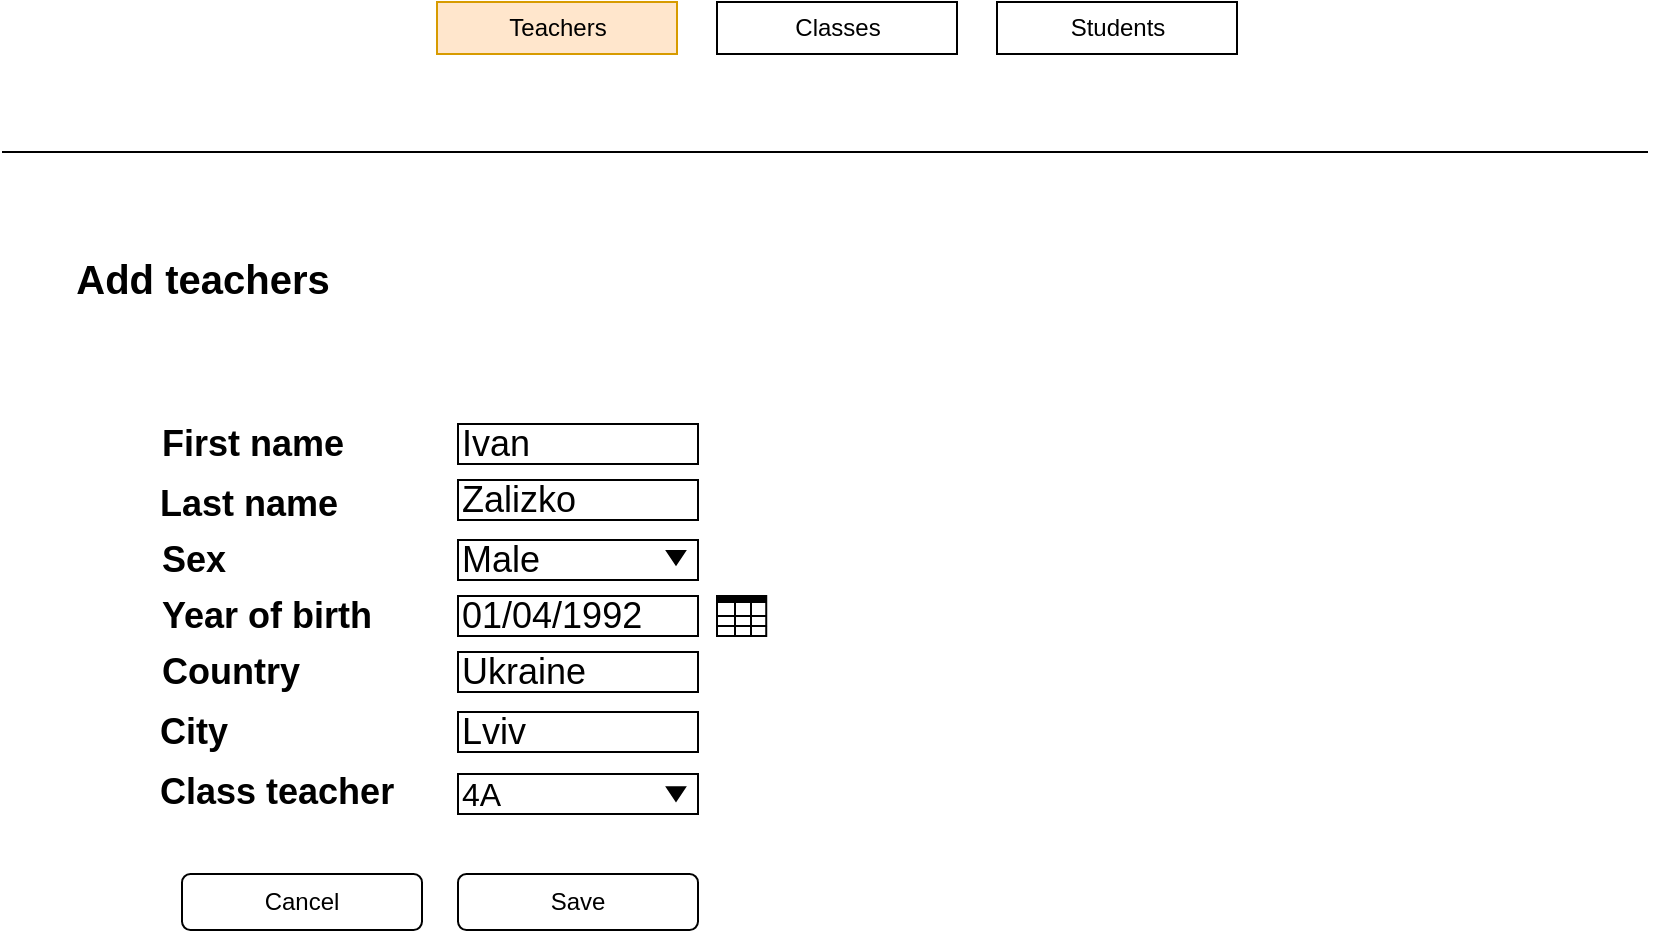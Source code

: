 <mxfile version="20.7.4" type="device"><diagram id="3LChTGKVO6b02X6GS6yE" name="Страница 1"><mxGraphModel dx="1434" dy="699" grid="0" gridSize="10" guides="1" tooltips="1" connect="1" arrows="1" fold="1" page="1" pageScale="1" pageWidth="827" pageHeight="1169" math="0" shadow="0"><root><mxCell id="0"/><mxCell id="1" parent="0"/><mxCell id="Y_Von7Sj_55JAsBja-sT-1" value="" style="endArrow=none;html=1;rounded=0;cloneable=0;" edge="1" parent="1"><mxGeometry width="50" height="50" relative="1" as="geometry"><mxPoint y="114" as="sourcePoint"/><mxPoint x="823" y="114" as="targetPoint"/></mxGeometry></mxCell><mxCell id="Y_Von7Sj_55JAsBja-sT-2" value="Teachers" style="rounded=0;whiteSpace=wrap;html=1;fillColor=#ffe6cc;strokeColor=#d79b00;" vertex="1" parent="1"><mxGeometry x="217.5" y="39" width="120" height="26" as="geometry"/></mxCell><mxCell id="Y_Von7Sj_55JAsBja-sT-3" value="Classes" style="rounded=0;whiteSpace=wrap;html=1;" vertex="1" parent="1"><mxGeometry x="357.5" y="39" width="120" height="26" as="geometry"/></mxCell><mxCell id="Y_Von7Sj_55JAsBja-sT-4" value="Students" style="rounded=0;whiteSpace=wrap;html=1;" vertex="1" parent="1"><mxGeometry x="497.5" y="39" width="120" height="26" as="geometry"/></mxCell><mxCell id="Y_Von7Sj_55JAsBja-sT-5" value="&lt;font style=&quot;font-size: 20px;&quot;&gt;Add teachers&lt;/font&gt;" style="text;strokeColor=none;fillColor=none;html=1;fontSize=24;fontStyle=1;verticalAlign=middle;align=center;" vertex="1" parent="1"><mxGeometry x="50" y="157" width="100" height="40" as="geometry"/></mxCell><mxCell id="Y_Von7Sj_55JAsBja-sT-6" value="&lt;font style=&quot;font-size: 18px;&quot;&gt;First name&lt;/font&gt;" style="text;strokeColor=none;fillColor=none;html=1;fontSize=24;fontStyle=1;verticalAlign=middle;align=left;" vertex="1" parent="1"><mxGeometry x="78" y="238" width="100" height="40" as="geometry"/></mxCell><mxCell id="Y_Von7Sj_55JAsBja-sT-7" value="&lt;font style=&quot;font-size: 18px;&quot;&gt;Last name&lt;/font&gt;" style="text;strokeColor=none;fillColor=none;html=1;fontSize=24;fontStyle=1;verticalAlign=middle;align=left;" vertex="1" parent="1"><mxGeometry x="77" y="268" width="100" height="40" as="geometry"/></mxCell><mxCell id="Y_Von7Sj_55JAsBja-sT-8" value="&lt;font style=&quot;font-size: 18px;&quot;&gt;Sex&lt;/font&gt;" style="text;strokeColor=none;fillColor=none;html=1;fontSize=24;fontStyle=1;verticalAlign=middle;align=left;" vertex="1" parent="1"><mxGeometry x="78" y="296" width="100" height="40" as="geometry"/></mxCell><mxCell id="Y_Von7Sj_55JAsBja-sT-9" value="&lt;font style=&quot;font-size: 18px;&quot;&gt;Year of birth&lt;/font&gt;" style="text;strokeColor=none;fillColor=none;html=1;fontSize=24;fontStyle=1;verticalAlign=middle;align=left;" vertex="1" parent="1"><mxGeometry x="78" y="324" width="100" height="40" as="geometry"/></mxCell><mxCell id="Y_Von7Sj_55JAsBja-sT-10" value="&lt;font style=&quot;font-size: 18px;&quot;&gt;Country&lt;/font&gt;" style="text;strokeColor=none;fillColor=none;html=1;fontSize=24;fontStyle=1;verticalAlign=middle;align=left;" vertex="1" parent="1"><mxGeometry x="78" y="352" width="100" height="40" as="geometry"/></mxCell><mxCell id="Y_Von7Sj_55JAsBja-sT-11" value="&lt;font style=&quot;font-size: 18px;&quot;&gt;City&lt;/font&gt;" style="text;strokeColor=none;fillColor=none;html=1;fontSize=24;fontStyle=1;verticalAlign=middle;align=left;" vertex="1" parent="1"><mxGeometry x="77" y="382" width="100" height="40" as="geometry"/></mxCell><mxCell id="Y_Von7Sj_55JAsBja-sT-13" value="&lt;font style=&quot;font-size: 18px;&quot;&gt;Class teacher&lt;/font&gt;" style="text;strokeColor=none;fillColor=none;html=1;fontSize=24;fontStyle=1;verticalAlign=middle;align=left;" vertex="1" parent="1"><mxGeometry x="77" y="412" width="100" height="40" as="geometry"/></mxCell><mxCell id="Y_Von7Sj_55JAsBja-sT-14" value="&lt;font style=&quot;font-size: 18px;&quot;&gt;Ivan&lt;/font&gt;" style="rounded=0;whiteSpace=wrap;html=1;fontSize=18;align=left;" vertex="1" parent="1"><mxGeometry x="228" y="250" width="120" height="20" as="geometry"/></mxCell><mxCell id="Y_Von7Sj_55JAsBja-sT-15" value="Zalizko" style="rounded=0;whiteSpace=wrap;html=1;fontSize=18;align=left;" vertex="1" parent="1"><mxGeometry x="228" y="278" width="120" height="20" as="geometry"/></mxCell><mxCell id="Y_Von7Sj_55JAsBja-sT-16" value="Male" style="rounded=0;whiteSpace=wrap;html=1;fontSize=18;align=left;" vertex="1" parent="1"><mxGeometry x="228" y="308" width="120" height="20" as="geometry"/></mxCell><mxCell id="Y_Von7Sj_55JAsBja-sT-17" value="" style="triangle;whiteSpace=wrap;html=1;fontSize=18;rotation=90;labelBackgroundColor=#000000;fillColor=#000000;" vertex="1" parent="1"><mxGeometry x="333.63" y="312.37" width="6.75" height="9" as="geometry"/></mxCell><mxCell id="Y_Von7Sj_55JAsBja-sT-18" value="01/04/1992" style="rounded=0;whiteSpace=wrap;html=1;fontSize=18;align=left;" vertex="1" parent="1"><mxGeometry x="228" y="336" width="120" height="20" as="geometry"/></mxCell><mxCell id="Y_Von7Sj_55JAsBja-sT-19" value="Cross-Functional Flowchart" style="shape=table;childLayout=tableLayout;startSize=3;collapsible=0;recursiveResize=0;expand=0;fontStyle=1;labelBackgroundColor=none;strokeWidth=1;fontSize=12;fillColor=#000000;verticalAlign=middle;labelBorderColor=none;fontColor=none;noLabel=1;" vertex="1" parent="1"><mxGeometry x="357.5" y="336" width="24.62" height="20" as="geometry"/></mxCell><mxCell id="Y_Von7Sj_55JAsBja-sT-20" value="" style="shape=tableRow;horizontal=0;startSize=9;swimlaneHead=0;swimlaneBody=0;top=0;left=0;bottom=0;right=0;dropTarget=0;fillColor=none;collapsible=0;recursiveResize=0;expand=0;fontStyle=1;labelBackgroundColor=#000000;strokeWidth=0.04;fontSize=12;" vertex="1" parent="Y_Von7Sj_55JAsBja-sT-19"><mxGeometry y="3" width="24.62" height="7" as="geometry"/></mxCell><mxCell id="Y_Von7Sj_55JAsBja-sT-21" value="" style="swimlane;swimlaneHead=0;swimlaneBody=0;fontStyle=0;connectable=0;fillColor=none;startSize=0;collapsible=0;recursiveResize=0;expand=0;fontStyle=1;labelBackgroundColor=#000000;strokeWidth=0.04;fontSize=12;" vertex="1" parent="Y_Von7Sj_55JAsBja-sT-20"><mxGeometry x="9" height="7" as="geometry"><mxRectangle height="7" as="alternateBounds"/></mxGeometry></mxCell><mxCell id="Y_Von7Sj_55JAsBja-sT-22" value="" style="swimlane;swimlaneHead=0;swimlaneBody=0;fontStyle=0;connectable=0;fillColor=none;startSize=0;collapsible=0;recursiveResize=0;expand=0;fontStyle=1;labelBackgroundColor=#000000;strokeWidth=0.04;fontSize=12;" vertex="1" parent="Y_Von7Sj_55JAsBja-sT-20"><mxGeometry x="9" width="8" height="7" as="geometry"><mxRectangle width="8" height="7" as="alternateBounds"/></mxGeometry></mxCell><mxCell id="Y_Von7Sj_55JAsBja-sT-23" value="" style="swimlane;swimlaneHead=0;swimlaneBody=0;fontStyle=0;connectable=0;fillColor=none;startSize=0;collapsible=0;recursiveResize=0;expand=0;fontStyle=1;labelBackgroundColor=#000000;strokeWidth=0.04;fontSize=12;" vertex="1" parent="Y_Von7Sj_55JAsBja-sT-20"><mxGeometry x="17" width="8" height="7" as="geometry"><mxRectangle width="8" height="7" as="alternateBounds"/></mxGeometry></mxCell><mxCell id="Y_Von7Sj_55JAsBja-sT-24" value="Actor 1" style="shape=tableRow;horizontal=0;startSize=9;swimlaneHead=0;swimlaneBody=0;top=0;left=0;bottom=0;right=0;dropTarget=0;fillColor=none;collapsible=0;recursiveResize=0;expand=0;fontStyle=1;labelBackgroundColor=none;strokeWidth=0.04;fontSize=12;fontColor=none;noLabel=1;" vertex="1" parent="Y_Von7Sj_55JAsBja-sT-19"><mxGeometry y="10" width="24.62" height="5" as="geometry"/></mxCell><mxCell id="Y_Von7Sj_55JAsBja-sT-25" value="" style="swimlane;swimlaneHead=0;swimlaneBody=0;fontStyle=0;connectable=0;fillColor=none;startSize=40;collapsible=0;recursiveResize=0;expand=0;fontStyle=1;labelBackgroundColor=#000000;strokeWidth=0.04;fontSize=12;" vertex="1" parent="Y_Von7Sj_55JAsBja-sT-24"><mxGeometry x="9" height="5" as="geometry"><mxRectangle height="5" as="alternateBounds"/></mxGeometry></mxCell><mxCell id="Y_Von7Sj_55JAsBja-sT-26" value="" style="swimlane;swimlaneHead=0;swimlaneBody=0;fontStyle=0;connectable=0;fillColor=none;startSize=40;collapsible=0;recursiveResize=0;expand=0;fontStyle=1;labelBackgroundColor=#000000;strokeWidth=0.04;fontSize=12;" vertex="1" parent="Y_Von7Sj_55JAsBja-sT-24"><mxGeometry x="9" width="8" height="5" as="geometry"><mxRectangle width="8" height="5" as="alternateBounds"/></mxGeometry></mxCell><mxCell id="Y_Von7Sj_55JAsBja-sT-27" value="" style="swimlane;swimlaneHead=0;swimlaneBody=0;fontStyle=0;connectable=0;fillColor=none;startSize=40;collapsible=0;recursiveResize=0;expand=0;fontStyle=1;labelBackgroundColor=#000000;strokeWidth=0.04;fontSize=12;" vertex="1" parent="Y_Von7Sj_55JAsBja-sT-24"><mxGeometry x="17" width="8" height="5" as="geometry"><mxRectangle width="8" height="5" as="alternateBounds"/></mxGeometry></mxCell><mxCell id="Y_Von7Sj_55JAsBja-sT-28" value="" style="shape=tableRow;horizontal=0;startSize=9;swimlaneHead=0;swimlaneBody=0;top=0;left=0;bottom=0;right=0;dropTarget=0;fillColor=none;collapsible=0;recursiveResize=0;expand=0;fontStyle=1;labelBackgroundColor=#000000;strokeWidth=0.04;fontSize=12;" vertex="1" parent="Y_Von7Sj_55JAsBja-sT-19"><mxGeometry y="15" width="24.62" height="5" as="geometry"/></mxCell><mxCell id="Y_Von7Sj_55JAsBja-sT-29" value="" style="swimlane;swimlaneHead=0;swimlaneBody=0;fontStyle=0;connectable=0;fillColor=none;startSize=0;collapsible=0;recursiveResize=0;expand=0;fontStyle=1;labelBackgroundColor=#000000;strokeWidth=0.04;fontSize=12;" vertex="1" parent="Y_Von7Sj_55JAsBja-sT-28"><mxGeometry x="9" height="5" as="geometry"><mxRectangle height="5" as="alternateBounds"/></mxGeometry></mxCell><mxCell id="Y_Von7Sj_55JAsBja-sT-30" value="" style="swimlane;swimlaneHead=0;swimlaneBody=0;fontStyle=0;connectable=0;fillColor=none;startSize=0;collapsible=0;recursiveResize=0;expand=0;fontStyle=1;labelBackgroundColor=#000000;strokeWidth=0.04;fontSize=12;" vertex="1" parent="Y_Von7Sj_55JAsBja-sT-28"><mxGeometry x="9" width="8" height="5" as="geometry"><mxRectangle width="8" height="5" as="alternateBounds"/></mxGeometry></mxCell><mxCell id="Y_Von7Sj_55JAsBja-sT-31" value="" style="swimlane;swimlaneHead=0;swimlaneBody=0;fontStyle=0;connectable=0;fillColor=none;startSize=0;collapsible=0;recursiveResize=0;expand=0;fontStyle=1;labelBackgroundColor=#000000;strokeWidth=0.04;fontSize=12;" vertex="1" parent="Y_Von7Sj_55JAsBja-sT-28"><mxGeometry x="17" width="8" height="5" as="geometry"><mxRectangle width="8" height="5" as="alternateBounds"/></mxGeometry></mxCell><mxCell id="Y_Von7Sj_55JAsBja-sT-32" value="Ukraine" style="rounded=0;whiteSpace=wrap;html=1;fontSize=18;align=left;" vertex="1" parent="1"><mxGeometry x="228" y="364" width="120" height="20" as="geometry"/></mxCell><mxCell id="Y_Von7Sj_55JAsBja-sT-33" value="Lviv" style="rounded=0;whiteSpace=wrap;html=1;fontSize=18;align=left;" vertex="1" parent="1"><mxGeometry x="228" y="394" width="120" height="20" as="geometry"/></mxCell><mxCell id="Y_Von7Sj_55JAsBja-sT-36" value="&lt;font style=&quot;font-size: 16px;&quot;&gt;4A&lt;/font&gt;" style="rounded=0;whiteSpace=wrap;html=1;fontSize=18;align=left;" vertex="1" parent="1"><mxGeometry x="228" y="425" width="120" height="20" as="geometry"/></mxCell><mxCell id="Y_Von7Sj_55JAsBja-sT-37" value="" style="triangle;whiteSpace=wrap;html=1;fontSize=18;rotation=90;labelBackgroundColor=#000000;fillColor=#000000;" vertex="1" parent="1"><mxGeometry x="333.63" y="430.5" width="6.75" height="9" as="geometry"/></mxCell><mxCell id="Y_Von7Sj_55JAsBja-sT-38" value="Save" style="rounded=1;whiteSpace=wrap;html=1;labelBackgroundColor=none;labelBorderColor=none;strokeWidth=1;fontSize=12;fontColor=none;fillColor=none;" vertex="1" parent="1"><mxGeometry x="228" y="475" width="120" height="28" as="geometry"/></mxCell><mxCell id="Y_Von7Sj_55JAsBja-sT-39" value="Cancel" style="rounded=1;whiteSpace=wrap;html=1;labelBackgroundColor=none;labelBorderColor=none;strokeWidth=1;fontSize=12;fontColor=none;fillColor=none;" vertex="1" parent="1"><mxGeometry x="90" y="475" width="120" height="28" as="geometry"/></mxCell></root></mxGraphModel></diagram></mxfile>